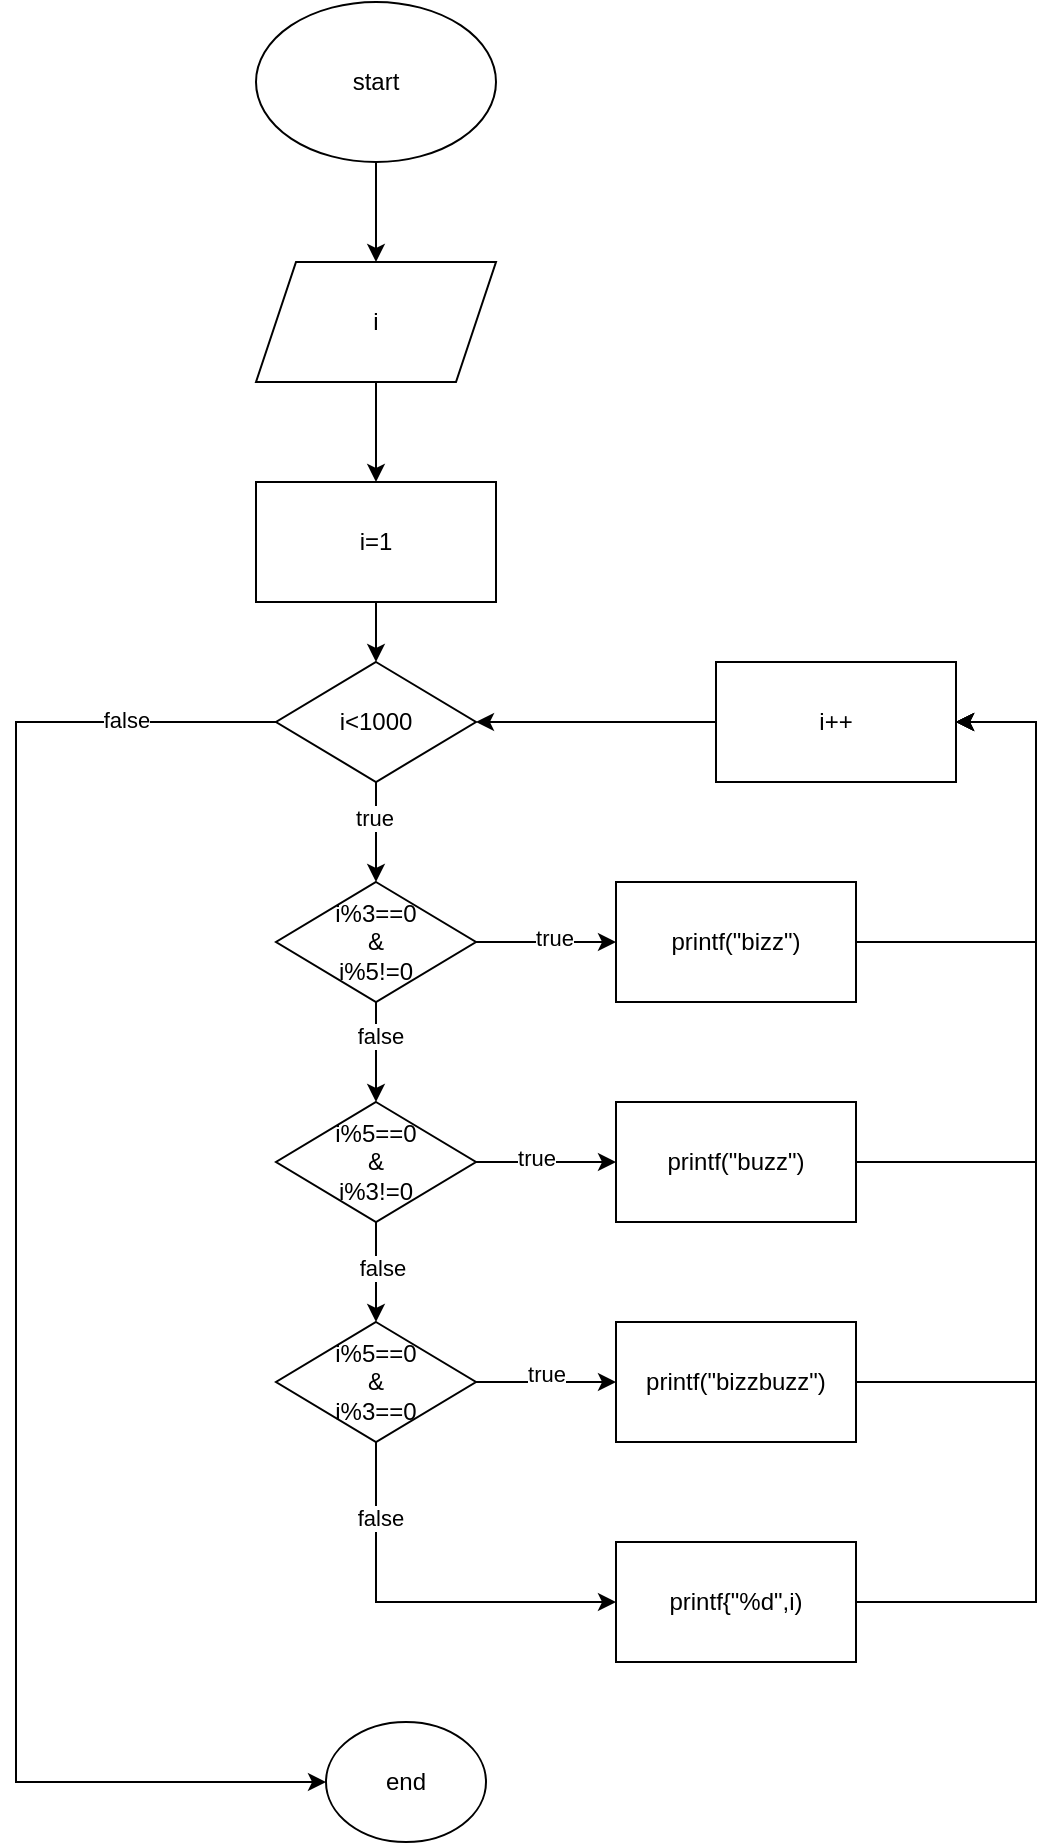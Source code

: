 <mxfile version="22.0.3" type="device" pages="4">
  <diagram name="Page-1" id="-jS2i4UFr-NuKql0OckS">
    <mxGraphModel dx="1050" dy="629" grid="1" gridSize="10" guides="1" tooltips="1" connect="1" arrows="1" fold="1" page="1" pageScale="1" pageWidth="850" pageHeight="1100" math="0" shadow="0">
      <root>
        <mxCell id="0" />
        <mxCell id="1" parent="0" />
        <mxCell id="IzFt6nqaDhtdbvrA9WyH-3" value="" style="edgeStyle=orthogonalEdgeStyle;rounded=0;orthogonalLoop=1;jettySize=auto;html=1;" edge="1" parent="1" source="IzFt6nqaDhtdbvrA9WyH-1" target="IzFt6nqaDhtdbvrA9WyH-2">
          <mxGeometry relative="1" as="geometry" />
        </mxCell>
        <mxCell id="IzFt6nqaDhtdbvrA9WyH-1" value="start" style="ellipse;whiteSpace=wrap;html=1;" vertex="1" parent="1">
          <mxGeometry x="390" y="40" width="120" height="80" as="geometry" />
        </mxCell>
        <mxCell id="IzFt6nqaDhtdbvrA9WyH-5" value="" style="edgeStyle=orthogonalEdgeStyle;rounded=0;orthogonalLoop=1;jettySize=auto;html=1;" edge="1" parent="1" source="IzFt6nqaDhtdbvrA9WyH-2" target="IzFt6nqaDhtdbvrA9WyH-7">
          <mxGeometry relative="1" as="geometry">
            <mxPoint x="450" y="280" as="targetPoint" />
          </mxGeometry>
        </mxCell>
        <mxCell id="IzFt6nqaDhtdbvrA9WyH-2" value="i" style="shape=parallelogram;perimeter=parallelogramPerimeter;whiteSpace=wrap;html=1;fixedSize=1;" vertex="1" parent="1">
          <mxGeometry x="390" y="170" width="120" height="60" as="geometry" />
        </mxCell>
        <mxCell id="IzFt6nqaDhtdbvrA9WyH-9" value="" style="edgeStyle=orthogonalEdgeStyle;rounded=0;orthogonalLoop=1;jettySize=auto;html=1;" edge="1" parent="1" source="IzFt6nqaDhtdbvrA9WyH-7" target="IzFt6nqaDhtdbvrA9WyH-8">
          <mxGeometry relative="1" as="geometry" />
        </mxCell>
        <mxCell id="IzFt6nqaDhtdbvrA9WyH-7" value="i=1" style="rounded=0;whiteSpace=wrap;html=1;" vertex="1" parent="1">
          <mxGeometry x="390" y="280" width="120" height="60" as="geometry" />
        </mxCell>
        <mxCell id="IzFt6nqaDhtdbvrA9WyH-11" value="" style="edgeStyle=orthogonalEdgeStyle;rounded=0;orthogonalLoop=1;jettySize=auto;html=1;" edge="1" parent="1" source="IzFt6nqaDhtdbvrA9WyH-8" target="IzFt6nqaDhtdbvrA9WyH-13">
          <mxGeometry relative="1" as="geometry">
            <mxPoint x="450" y="480" as="targetPoint" />
          </mxGeometry>
        </mxCell>
        <mxCell id="IzFt6nqaDhtdbvrA9WyH-12" value="true" style="edgeLabel;html=1;align=center;verticalAlign=middle;resizable=0;points=[];" vertex="1" connectable="0" parent="IzFt6nqaDhtdbvrA9WyH-11">
          <mxGeometry x="-0.295" y="-1" relative="1" as="geometry">
            <mxPoint as="offset" />
          </mxGeometry>
        </mxCell>
        <mxCell id="IzFt6nqaDhtdbvrA9WyH-40" value="" style="edgeStyle=orthogonalEdgeStyle;rounded=0;orthogonalLoop=1;jettySize=auto;html=1;" edge="1" parent="1" source="IzFt6nqaDhtdbvrA9WyH-8" target="IzFt6nqaDhtdbvrA9WyH-39">
          <mxGeometry relative="1" as="geometry">
            <Array as="points">
              <mxPoint x="270" y="400" />
              <mxPoint x="270" y="930" />
            </Array>
          </mxGeometry>
        </mxCell>
        <mxCell id="IzFt6nqaDhtdbvrA9WyH-41" value="false" style="edgeLabel;html=1;align=center;verticalAlign=middle;resizable=0;points=[];" vertex="1" connectable="0" parent="IzFt6nqaDhtdbvrA9WyH-40">
          <mxGeometry x="-0.816" y="-1" relative="1" as="geometry">
            <mxPoint as="offset" />
          </mxGeometry>
        </mxCell>
        <mxCell id="IzFt6nqaDhtdbvrA9WyH-8" value="i&amp;lt;1000" style="rhombus;whiteSpace=wrap;html=1;rounded=0;" vertex="1" parent="1">
          <mxGeometry x="400" y="370" width="100" height="60" as="geometry" />
        </mxCell>
        <mxCell id="IzFt6nqaDhtdbvrA9WyH-15" value="" style="edgeStyle=orthogonalEdgeStyle;rounded=0;orthogonalLoop=1;jettySize=auto;html=1;" edge="1" parent="1" source="IzFt6nqaDhtdbvrA9WyH-13" target="IzFt6nqaDhtdbvrA9WyH-14">
          <mxGeometry relative="1" as="geometry" />
        </mxCell>
        <mxCell id="IzFt6nqaDhtdbvrA9WyH-38" value="true" style="edgeLabel;html=1;align=center;verticalAlign=middle;resizable=0;points=[];" vertex="1" connectable="0" parent="IzFt6nqaDhtdbvrA9WyH-15">
          <mxGeometry x="0.12" y="2" relative="1" as="geometry">
            <mxPoint as="offset" />
          </mxGeometry>
        </mxCell>
        <mxCell id="IzFt6nqaDhtdbvrA9WyH-17" value="" style="edgeStyle=orthogonalEdgeStyle;rounded=0;orthogonalLoop=1;jettySize=auto;html=1;" edge="1" parent="1" source="IzFt6nqaDhtdbvrA9WyH-13" target="IzFt6nqaDhtdbvrA9WyH-16">
          <mxGeometry relative="1" as="geometry" />
        </mxCell>
        <mxCell id="IzFt6nqaDhtdbvrA9WyH-33" value="false" style="edgeLabel;html=1;align=center;verticalAlign=middle;resizable=0;points=[];" vertex="1" connectable="0" parent="IzFt6nqaDhtdbvrA9WyH-17">
          <mxGeometry x="-0.336" y="2" relative="1" as="geometry">
            <mxPoint as="offset" />
          </mxGeometry>
        </mxCell>
        <mxCell id="IzFt6nqaDhtdbvrA9WyH-13" value="i%3==0&lt;br&gt;&amp;amp;&lt;br&gt;i%5!=0" style="rhombus;whiteSpace=wrap;html=1;" vertex="1" parent="1">
          <mxGeometry x="400" y="480" width="100" height="60" as="geometry" />
        </mxCell>
        <mxCell id="IzFt6nqaDhtdbvrA9WyH-28" style="edgeStyle=orthogonalEdgeStyle;rounded=0;orthogonalLoop=1;jettySize=auto;html=1;exitX=1;exitY=0.5;exitDx=0;exitDy=0;" edge="1" parent="1" source="IzFt6nqaDhtdbvrA9WyH-14" target="IzFt6nqaDhtdbvrA9WyH-27">
          <mxGeometry relative="1" as="geometry">
            <Array as="points">
              <mxPoint x="780" y="510" />
              <mxPoint x="780" y="400" />
            </Array>
          </mxGeometry>
        </mxCell>
        <mxCell id="IzFt6nqaDhtdbvrA9WyH-14" value="printf(&quot;bizz&quot;)" style="whiteSpace=wrap;html=1;" vertex="1" parent="1">
          <mxGeometry x="570" y="480" width="120" height="60" as="geometry" />
        </mxCell>
        <mxCell id="IzFt6nqaDhtdbvrA9WyH-19" value="" style="edgeStyle=orthogonalEdgeStyle;rounded=0;orthogonalLoop=1;jettySize=auto;html=1;" edge="1" parent="1" source="IzFt6nqaDhtdbvrA9WyH-16" target="IzFt6nqaDhtdbvrA9WyH-18">
          <mxGeometry relative="1" as="geometry" />
        </mxCell>
        <mxCell id="IzFt6nqaDhtdbvrA9WyH-37" value="true" style="edgeLabel;html=1;align=center;verticalAlign=middle;resizable=0;points=[];" vertex="1" connectable="0" parent="IzFt6nqaDhtdbvrA9WyH-19">
          <mxGeometry x="-0.137" y="2" relative="1" as="geometry">
            <mxPoint as="offset" />
          </mxGeometry>
        </mxCell>
        <mxCell id="IzFt6nqaDhtdbvrA9WyH-21" value="" style="edgeStyle=orthogonalEdgeStyle;rounded=0;orthogonalLoop=1;jettySize=auto;html=1;" edge="1" parent="1" source="IzFt6nqaDhtdbvrA9WyH-16" target="IzFt6nqaDhtdbvrA9WyH-20">
          <mxGeometry relative="1" as="geometry" />
        </mxCell>
        <mxCell id="IzFt6nqaDhtdbvrA9WyH-34" value="false" style="edgeLabel;html=1;align=center;verticalAlign=middle;resizable=0;points=[];" vertex="1" connectable="0" parent="IzFt6nqaDhtdbvrA9WyH-21">
          <mxGeometry x="-0.096" y="3" relative="1" as="geometry">
            <mxPoint as="offset" />
          </mxGeometry>
        </mxCell>
        <mxCell id="IzFt6nqaDhtdbvrA9WyH-16" value="i%5==0&lt;br&gt;&amp;amp;&lt;br&gt;i%3!=0" style="rhombus;whiteSpace=wrap;html=1;" vertex="1" parent="1">
          <mxGeometry x="400" y="590" width="100" height="60" as="geometry" />
        </mxCell>
        <mxCell id="IzFt6nqaDhtdbvrA9WyH-29" style="edgeStyle=orthogonalEdgeStyle;rounded=0;orthogonalLoop=1;jettySize=auto;html=1;exitX=1;exitY=0.5;exitDx=0;exitDy=0;" edge="1" parent="1" source="IzFt6nqaDhtdbvrA9WyH-18" target="IzFt6nqaDhtdbvrA9WyH-27">
          <mxGeometry relative="1" as="geometry">
            <Array as="points">
              <mxPoint x="780" y="620" />
              <mxPoint x="780" y="400" />
            </Array>
          </mxGeometry>
        </mxCell>
        <mxCell id="IzFt6nqaDhtdbvrA9WyH-18" value="printf(&quot;buzz&quot;)" style="whiteSpace=wrap;html=1;" vertex="1" parent="1">
          <mxGeometry x="570" y="590" width="120" height="60" as="geometry" />
        </mxCell>
        <mxCell id="IzFt6nqaDhtdbvrA9WyH-23" style="edgeStyle=orthogonalEdgeStyle;rounded=0;orthogonalLoop=1;jettySize=auto;html=1;exitX=1;exitY=0.5;exitDx=0;exitDy=0;" edge="1" parent="1" source="IzFt6nqaDhtdbvrA9WyH-20" target="IzFt6nqaDhtdbvrA9WyH-22">
          <mxGeometry relative="1" as="geometry" />
        </mxCell>
        <mxCell id="IzFt6nqaDhtdbvrA9WyH-36" value="true" style="edgeLabel;html=1;align=center;verticalAlign=middle;resizable=0;points=[];" vertex="1" connectable="0" parent="IzFt6nqaDhtdbvrA9WyH-23">
          <mxGeometry x="0.006" y="4" relative="1" as="geometry">
            <mxPoint as="offset" />
          </mxGeometry>
        </mxCell>
        <mxCell id="IzFt6nqaDhtdbvrA9WyH-25" value="" style="edgeStyle=orthogonalEdgeStyle;rounded=0;orthogonalLoop=1;jettySize=auto;html=1;" edge="1" parent="1" source="IzFt6nqaDhtdbvrA9WyH-20" target="IzFt6nqaDhtdbvrA9WyH-24">
          <mxGeometry relative="1" as="geometry">
            <Array as="points">
              <mxPoint x="450" y="840" />
            </Array>
          </mxGeometry>
        </mxCell>
        <mxCell id="IzFt6nqaDhtdbvrA9WyH-35" value="false" style="edgeLabel;html=1;align=center;verticalAlign=middle;resizable=0;points=[];" vertex="1" connectable="0" parent="IzFt6nqaDhtdbvrA9WyH-25">
          <mxGeometry x="-0.618" y="2" relative="1" as="geometry">
            <mxPoint as="offset" />
          </mxGeometry>
        </mxCell>
        <mxCell id="IzFt6nqaDhtdbvrA9WyH-20" value="i%5==0&lt;br&gt;&amp;amp;&lt;br&gt;i%3==0" style="rhombus;whiteSpace=wrap;html=1;" vertex="1" parent="1">
          <mxGeometry x="400" y="700" width="100" height="60" as="geometry" />
        </mxCell>
        <mxCell id="IzFt6nqaDhtdbvrA9WyH-30" style="edgeStyle=orthogonalEdgeStyle;rounded=0;orthogonalLoop=1;jettySize=auto;html=1;exitX=1;exitY=0.5;exitDx=0;exitDy=0;" edge="1" parent="1" source="IzFt6nqaDhtdbvrA9WyH-22" target="IzFt6nqaDhtdbvrA9WyH-27">
          <mxGeometry relative="1" as="geometry">
            <Array as="points">
              <mxPoint x="780" y="730" />
              <mxPoint x="780" y="400" />
            </Array>
          </mxGeometry>
        </mxCell>
        <mxCell id="IzFt6nqaDhtdbvrA9WyH-22" value="printf(&quot;bizzbuzz&quot;)" style="whiteSpace=wrap;html=1;" vertex="1" parent="1">
          <mxGeometry x="570" y="700" width="120" height="60" as="geometry" />
        </mxCell>
        <mxCell id="IzFt6nqaDhtdbvrA9WyH-31" style="edgeStyle=orthogonalEdgeStyle;rounded=0;orthogonalLoop=1;jettySize=auto;html=1;exitX=1;exitY=0.5;exitDx=0;exitDy=0;" edge="1" parent="1" source="IzFt6nqaDhtdbvrA9WyH-24" target="IzFt6nqaDhtdbvrA9WyH-27">
          <mxGeometry relative="1" as="geometry">
            <Array as="points">
              <mxPoint x="780" y="840" />
              <mxPoint x="780" y="400" />
            </Array>
          </mxGeometry>
        </mxCell>
        <mxCell id="IzFt6nqaDhtdbvrA9WyH-24" value="printf{&quot;%d&quot;,i)" style="whiteSpace=wrap;html=1;" vertex="1" parent="1">
          <mxGeometry x="570" y="810" width="120" height="60" as="geometry" />
        </mxCell>
        <mxCell id="IzFt6nqaDhtdbvrA9WyH-32" style="edgeStyle=orthogonalEdgeStyle;rounded=0;orthogonalLoop=1;jettySize=auto;html=1;exitX=0;exitY=0.5;exitDx=0;exitDy=0;" edge="1" parent="1" source="IzFt6nqaDhtdbvrA9WyH-27" target="IzFt6nqaDhtdbvrA9WyH-8">
          <mxGeometry relative="1" as="geometry" />
        </mxCell>
        <mxCell id="IzFt6nqaDhtdbvrA9WyH-27" value="i++" style="whiteSpace=wrap;html=1;" vertex="1" parent="1">
          <mxGeometry x="620" y="370" width="120" height="60" as="geometry" />
        </mxCell>
        <mxCell id="IzFt6nqaDhtdbvrA9WyH-39" value="end" style="ellipse;whiteSpace=wrap;html=1;rounded=0;" vertex="1" parent="1">
          <mxGeometry x="425" y="900" width="80" height="60" as="geometry" />
        </mxCell>
      </root>
    </mxGraphModel>
  </diagram>
  <diagram id="QU2xuT99stngurpiIIqL" name="Page-2">
    <mxGraphModel dx="1050" dy="629" grid="1" gridSize="10" guides="1" tooltips="1" connect="1" arrows="1" fold="1" page="1" pageScale="1" pageWidth="850" pageHeight="1100" math="0" shadow="0">
      <root>
        <mxCell id="0" />
        <mxCell id="1" parent="0" />
        <mxCell id="pPW6ZAKakvggMHBrvbYt-3" value="" style="edgeStyle=orthogonalEdgeStyle;rounded=0;orthogonalLoop=1;jettySize=auto;html=1;" edge="1" parent="1" source="pPW6ZAKakvggMHBrvbYt-1" target="pPW6ZAKakvggMHBrvbYt-2">
          <mxGeometry relative="1" as="geometry" />
        </mxCell>
        <mxCell id="pPW6ZAKakvggMHBrvbYt-1" value="start" style="ellipse;whiteSpace=wrap;html=1;" vertex="1" parent="1">
          <mxGeometry x="340" y="70" width="120" height="80" as="geometry" />
        </mxCell>
        <mxCell id="pPW6ZAKakvggMHBrvbYt-5" value="" style="edgeStyle=orthogonalEdgeStyle;rounded=0;orthogonalLoop=1;jettySize=auto;html=1;" edge="1" parent="1" source="pPW6ZAKakvggMHBrvbYt-2" target="pPW6ZAKakvggMHBrvbYt-4">
          <mxGeometry relative="1" as="geometry" />
        </mxCell>
        <mxCell id="pPW6ZAKakvggMHBrvbYt-2" value="a,b,c,x,y" style="shape=parallelogram;perimeter=parallelogramPerimeter;whiteSpace=wrap;html=1;fixedSize=1;" vertex="1" parent="1">
          <mxGeometry x="340" y="200" width="120" height="60" as="geometry" />
        </mxCell>
        <mxCell id="pPW6ZAKakvggMHBrvbYt-7" value="" style="edgeStyle=orthogonalEdgeStyle;rounded=0;orthogonalLoop=1;jettySize=auto;html=1;" edge="1" parent="1" source="pPW6ZAKakvggMHBrvbYt-4" target="pPW6ZAKakvggMHBrvbYt-6">
          <mxGeometry relative="1" as="geometry" />
        </mxCell>
        <mxCell id="pPW6ZAKakvggMHBrvbYt-4" value="nhap x (3 chu so)" style="whiteSpace=wrap;html=1;" vertex="1" parent="1">
          <mxGeometry x="340" y="300" width="120" height="60" as="geometry" />
        </mxCell>
        <mxCell id="pPW6ZAKakvggMHBrvbYt-9" value="" style="edgeStyle=orthogonalEdgeStyle;rounded=0;orthogonalLoop=1;jettySize=auto;html=1;" edge="1" parent="1" source="pPW6ZAKakvggMHBrvbYt-6" target="pPW6ZAKakvggMHBrvbYt-8">
          <mxGeometry relative="1" as="geometry" />
        </mxCell>
        <mxCell id="pPW6ZAKakvggMHBrvbYt-6" value="a = x/100&lt;br&gt;b=x/10%10&lt;br&gt;c=x%10" style="whiteSpace=wrap;html=1;" vertex="1" parent="1">
          <mxGeometry x="340" y="400" width="120" height="70" as="geometry" />
        </mxCell>
        <mxCell id="pPW6ZAKakvggMHBrvbYt-11" value="" style="edgeStyle=orthogonalEdgeStyle;rounded=0;orthogonalLoop=1;jettySize=auto;html=1;" edge="1" parent="1" source="pPW6ZAKakvggMHBrvbYt-8" target="pPW6ZAKakvggMHBrvbYt-10">
          <mxGeometry relative="1" as="geometry" />
        </mxCell>
        <mxCell id="pPW6ZAKakvggMHBrvbYt-8" value="y=a*a*a+b*b*b+c*c*c" style="whiteSpace=wrap;html=1;" vertex="1" parent="1">
          <mxGeometry x="340" y="510" width="120" height="60" as="geometry" />
        </mxCell>
        <mxCell id="pPW6ZAKakvggMHBrvbYt-13" value="" style="edgeStyle=orthogonalEdgeStyle;rounded=0;orthogonalLoop=1;jettySize=auto;html=1;" edge="1" parent="1" source="pPW6ZAKakvggMHBrvbYt-10" target="pPW6ZAKakvggMHBrvbYt-19">
          <mxGeometry relative="1" as="geometry">
            <mxPoint x="530" y="690" as="targetPoint" />
          </mxGeometry>
        </mxCell>
        <mxCell id="pPW6ZAKakvggMHBrvbYt-17" value="true" style="edgeLabel;html=1;align=center;verticalAlign=middle;resizable=0;points=[];" vertex="1" connectable="0" parent="pPW6ZAKakvggMHBrvbYt-13">
          <mxGeometry x="-0.464" y="-2" relative="1" as="geometry">
            <mxPoint as="offset" />
          </mxGeometry>
        </mxCell>
        <mxCell id="pPW6ZAKakvggMHBrvbYt-16" value="" style="edgeStyle=orthogonalEdgeStyle;rounded=0;orthogonalLoop=1;jettySize=auto;html=1;" edge="1" parent="1" source="pPW6ZAKakvggMHBrvbYt-10" target="pPW6ZAKakvggMHBrvbYt-20">
          <mxGeometry relative="1" as="geometry">
            <mxPoint x="280" y="690" as="targetPoint" />
          </mxGeometry>
        </mxCell>
        <mxCell id="pPW6ZAKakvggMHBrvbYt-18" value="false" style="edgeLabel;html=1;align=center;verticalAlign=middle;resizable=0;points=[];" vertex="1" connectable="0" parent="pPW6ZAKakvggMHBrvbYt-16">
          <mxGeometry x="-0.529" y="2" relative="1" as="geometry">
            <mxPoint as="offset" />
          </mxGeometry>
        </mxCell>
        <mxCell id="pPW6ZAKakvggMHBrvbYt-10" value="y==x" style="rhombus;whiteSpace=wrap;html=1;" vertex="1" parent="1">
          <mxGeometry x="360" y="640" width="80" height="80" as="geometry" />
        </mxCell>
        <mxCell id="pPW6ZAKakvggMHBrvbYt-23" style="edgeStyle=orthogonalEdgeStyle;rounded=0;orthogonalLoop=1;jettySize=auto;html=1;exitX=0.5;exitY=1;exitDx=0;exitDy=0;" edge="1" parent="1" source="pPW6ZAKakvggMHBrvbYt-19" target="pPW6ZAKakvggMHBrvbYt-21">
          <mxGeometry relative="1" as="geometry" />
        </mxCell>
        <mxCell id="pPW6ZAKakvggMHBrvbYt-19" value="la so armstrong" style="rounded=0;whiteSpace=wrap;html=1;" vertex="1" parent="1">
          <mxGeometry x="510" y="670" width="120" height="60" as="geometry" />
        </mxCell>
        <mxCell id="pPW6ZAKakvggMHBrvbYt-22" value="" style="edgeStyle=orthogonalEdgeStyle;rounded=0;orthogonalLoop=1;jettySize=auto;html=1;" edge="1" parent="1" source="pPW6ZAKakvggMHBrvbYt-20" target="pPW6ZAKakvggMHBrvbYt-21">
          <mxGeometry relative="1" as="geometry">
            <Array as="points">
              <mxPoint x="210" y="770" />
              <mxPoint x="400" y="770" />
            </Array>
          </mxGeometry>
        </mxCell>
        <mxCell id="pPW6ZAKakvggMHBrvbYt-20" value="khong la so armstrong" style="rounded=0;whiteSpace=wrap;html=1;" vertex="1" parent="1">
          <mxGeometry x="150" y="670" width="120" height="60" as="geometry" />
        </mxCell>
        <mxCell id="pPW6ZAKakvggMHBrvbYt-25" value="" style="edgeStyle=orthogonalEdgeStyle;rounded=0;orthogonalLoop=1;jettySize=auto;html=1;" edge="1" parent="1" source="pPW6ZAKakvggMHBrvbYt-21" target="pPW6ZAKakvggMHBrvbYt-24">
          <mxGeometry relative="1" as="geometry" />
        </mxCell>
        <mxCell id="pPW6ZAKakvggMHBrvbYt-21" value="in kq ra man hinh" style="shape=parallelogram;perimeter=parallelogramPerimeter;whiteSpace=wrap;html=1;fixedSize=1;rounded=0;" vertex="1" parent="1">
          <mxGeometry x="340" y="810" width="120" height="60" as="geometry" />
        </mxCell>
        <mxCell id="pPW6ZAKakvggMHBrvbYt-24" value="end" style="ellipse;whiteSpace=wrap;html=1;rounded=0;" vertex="1" parent="1">
          <mxGeometry x="340" y="920" width="120" height="80" as="geometry" />
        </mxCell>
      </root>
    </mxGraphModel>
  </diagram>
  <diagram id="Uv_Kap-t7XnMKIQPNA03" name="Page-3">
    <mxGraphModel dx="1050" dy="629" grid="1" gridSize="10" guides="1" tooltips="1" connect="1" arrows="1" fold="1" page="1" pageScale="1" pageWidth="850" pageHeight="1100" math="0" shadow="0">
      <root>
        <mxCell id="0" />
        <mxCell id="1" parent="0" />
        <mxCell id="ogcF8YR4WmKuzf9S0ebU-3" style="edgeStyle=orthogonalEdgeStyle;rounded=0;orthogonalLoop=1;jettySize=auto;html=1;exitX=0.5;exitY=1;exitDx=0;exitDy=0;" edge="1" parent="1" source="ogcF8YR4WmKuzf9S0ebU-1" target="ogcF8YR4WmKuzf9S0ebU-2">
          <mxGeometry relative="1" as="geometry" />
        </mxCell>
        <mxCell id="ogcF8YR4WmKuzf9S0ebU-1" value="" style="ellipse;whiteSpace=wrap;html=1;" vertex="1" parent="1">
          <mxGeometry x="380" y="100" width="120" height="80" as="geometry" />
        </mxCell>
        <mxCell id="ogcF8YR4WmKuzf9S0ebU-5" value="" style="edgeStyle=orthogonalEdgeStyle;rounded=0;orthogonalLoop=1;jettySize=auto;html=1;" edge="1" parent="1" source="ogcF8YR4WmKuzf9S0ebU-2" target="ogcF8YR4WmKuzf9S0ebU-4">
          <mxGeometry relative="1" as="geometry" />
        </mxCell>
        <mxCell id="ogcF8YR4WmKuzf9S0ebU-2" value="goc,laixuat,laihangthang,lai,n,time" style="shape=parallelogram;perimeter=parallelogramPerimeter;whiteSpace=wrap;html=1;fixedSize=1;" vertex="1" parent="1">
          <mxGeometry x="315" y="210" width="250" height="40" as="geometry" />
        </mxCell>
        <mxCell id="ogcF8YR4WmKuzf9S0ebU-7" value="" style="edgeStyle=orthogonalEdgeStyle;rounded=0;orthogonalLoop=1;jettySize=auto;html=1;" edge="1" parent="1" source="ogcF8YR4WmKuzf9S0ebU-4" target="ogcF8YR4WmKuzf9S0ebU-6">
          <mxGeometry relative="1" as="geometry" />
        </mxCell>
        <mxCell id="ogcF8YR4WmKuzf9S0ebU-4" value="lai = o&lt;br&gt;nhap vao tien goc&lt;br&gt;nhap vao lai xuat hang thang&lt;br&gt;nhap vao so thang gui" style="whiteSpace=wrap;html=1;" vertex="1" parent="1">
          <mxGeometry x="350" y="290" width="180" height="60" as="geometry" />
        </mxCell>
        <mxCell id="ogcF8YR4WmKuzf9S0ebU-9" value="" style="edgeStyle=orthogonalEdgeStyle;rounded=0;orthogonalLoop=1;jettySize=auto;html=1;" edge="1" parent="1" source="ogcF8YR4WmKuzf9S0ebU-6" target="ogcF8YR4WmKuzf9S0ebU-8">
          <mxGeometry relative="1" as="geometry" />
        </mxCell>
        <mxCell id="ogcF8YR4WmKuzf9S0ebU-6" value="n=1" style="whiteSpace=wrap;html=1;" vertex="1" parent="1">
          <mxGeometry x="390" y="380" width="100" height="50" as="geometry" />
        </mxCell>
        <mxCell id="ogcF8YR4WmKuzf9S0ebU-11" value="" style="edgeStyle=orthogonalEdgeStyle;rounded=0;orthogonalLoop=1;jettySize=auto;html=1;" edge="1" parent="1" source="ogcF8YR4WmKuzf9S0ebU-8" target="ogcF8YR4WmKuzf9S0ebU-10">
          <mxGeometry relative="1" as="geometry" />
        </mxCell>
        <mxCell id="ogcF8YR4WmKuzf9S0ebU-18" value="true" style="edgeLabel;html=1;align=center;verticalAlign=middle;resizable=0;points=[];" vertex="1" connectable="0" parent="ogcF8YR4WmKuzf9S0ebU-11">
          <mxGeometry x="-0.616" y="1" relative="1" as="geometry">
            <mxPoint as="offset" />
          </mxGeometry>
        </mxCell>
        <mxCell id="ogcF8YR4WmKuzf9S0ebU-16" value="" style="edgeStyle=orthogonalEdgeStyle;rounded=0;orthogonalLoop=1;jettySize=auto;html=1;" edge="1" parent="1" source="ogcF8YR4WmKuzf9S0ebU-8" target="ogcF8YR4WmKuzf9S0ebU-15">
          <mxGeometry relative="1" as="geometry">
            <Array as="points">
              <mxPoint x="310" y="505" />
              <mxPoint x="310" y="850" />
            </Array>
          </mxGeometry>
        </mxCell>
        <mxCell id="ogcF8YR4WmKuzf9S0ebU-19" value="false" style="edgeLabel;html=1;align=center;verticalAlign=middle;resizable=0;points=[];" vertex="1" connectable="0" parent="ogcF8YR4WmKuzf9S0ebU-16">
          <mxGeometry x="-0.148" y="1" relative="1" as="geometry">
            <mxPoint as="offset" />
          </mxGeometry>
        </mxCell>
        <mxCell id="ogcF8YR4WmKuzf9S0ebU-8" value="n&amp;lt;time" style="rhombus;whiteSpace=wrap;html=1;" vertex="1" parent="1">
          <mxGeometry x="400" y="470" width="80" height="70" as="geometry" />
        </mxCell>
        <mxCell id="ogcF8YR4WmKuzf9S0ebU-13" value="" style="edgeStyle=orthogonalEdgeStyle;rounded=0;orthogonalLoop=1;jettySize=auto;html=1;" edge="1" parent="1" source="ogcF8YR4WmKuzf9S0ebU-10" target="ogcF8YR4WmKuzf9S0ebU-12">
          <mxGeometry relative="1" as="geometry" />
        </mxCell>
        <mxCell id="ogcF8YR4WmKuzf9S0ebU-10" value="&lt;div&gt;laihangthang = goc * laixuat&lt;/div&gt;&lt;div&gt;lai += laihangthang&lt;/div&gt;&lt;div&gt;&lt;span style=&quot;background-color: initial;&quot;&gt;&lt;span style=&quot;white-space: pre;&quot;&gt;&amp;nbsp;&lt;/span&gt;&lt;/span&gt;&lt;span style=&quot;background-color: initial;&quot;&gt;goc += laihangthang&lt;/span&gt;&lt;/div&gt;" style="whiteSpace=wrap;html=1;align=center;" vertex="1" parent="1">
          <mxGeometry x="345" y="570" width="190" height="60" as="geometry" />
        </mxCell>
        <mxCell id="ogcF8YR4WmKuzf9S0ebU-14" style="edgeStyle=orthogonalEdgeStyle;rounded=0;orthogonalLoop=1;jettySize=auto;html=1;exitX=1;exitY=0.5;exitDx=0;exitDy=0;" edge="1" parent="1" source="ogcF8YR4WmKuzf9S0ebU-12" target="ogcF8YR4WmKuzf9S0ebU-8">
          <mxGeometry relative="1" as="geometry">
            <Array as="points">
              <mxPoint x="570" y="710" />
              <mxPoint x="570" y="505" />
            </Array>
          </mxGeometry>
        </mxCell>
        <mxCell id="ogcF8YR4WmKuzf9S0ebU-12" value="n++" style="whiteSpace=wrap;html=1;" vertex="1" parent="1">
          <mxGeometry x="380" y="680" width="120" height="60" as="geometry" />
        </mxCell>
        <mxCell id="ogcF8YR4WmKuzf9S0ebU-15" value="end" style="ellipse;whiteSpace=wrap;html=1;" vertex="1" parent="1">
          <mxGeometry x="375" y="810" width="130" height="80" as="geometry" />
        </mxCell>
      </root>
    </mxGraphModel>
  </diagram>
  <diagram id="Z6N0oJPBSKWl1M8VxMCS" name="Page-4">
    <mxGraphModel dx="1050" dy="629" grid="1" gridSize="10" guides="1" tooltips="1" connect="1" arrows="1" fold="1" page="1" pageScale="1" pageWidth="850" pageHeight="1100" math="0" shadow="0">
      <root>
        <mxCell id="0" />
        <mxCell id="1" parent="0" />
        <mxCell id="xpbOLWerYxQDV-wl1dMb-3" style="edgeStyle=orthogonalEdgeStyle;rounded=0;orthogonalLoop=1;jettySize=auto;html=1;exitX=0.5;exitY=1;exitDx=0;exitDy=0;" edge="1" parent="1" source="xpbOLWerYxQDV-wl1dMb-1" target="xpbOLWerYxQDV-wl1dMb-2">
          <mxGeometry relative="1" as="geometry" />
        </mxCell>
        <mxCell id="xpbOLWerYxQDV-wl1dMb-1" value="start" style="ellipse;whiteSpace=wrap;html=1;" vertex="1" parent="1">
          <mxGeometry x="320" y="50" width="120" height="80" as="geometry" />
        </mxCell>
        <mxCell id="xpbOLWerYxQDV-wl1dMb-5" value="" style="edgeStyle=orthogonalEdgeStyle;rounded=0;orthogonalLoop=1;jettySize=auto;html=1;" edge="1" parent="1" source="xpbOLWerYxQDV-wl1dMb-2" target="xpbOLWerYxQDV-wl1dMb-4">
          <mxGeometry relative="1" as="geometry" />
        </mxCell>
        <mxCell id="xpbOLWerYxQDV-wl1dMb-2" value="n,i,sum=0,e" style="shape=parallelogram;perimeter=parallelogramPerimeter;whiteSpace=wrap;html=1;fixedSize=1;" vertex="1" parent="1">
          <mxGeometry x="320" y="180" width="120" height="60" as="geometry" />
        </mxCell>
        <mxCell id="xpbOLWerYxQDV-wl1dMb-7" value="" style="edgeStyle=orthogonalEdgeStyle;rounded=0;orthogonalLoop=1;jettySize=auto;html=1;" edge="1" parent="1" source="xpbOLWerYxQDV-wl1dMb-4" target="xpbOLWerYxQDV-wl1dMb-8">
          <mxGeometry relative="1" as="geometry">
            <mxPoint x="380" y="400" as="targetPoint" />
          </mxGeometry>
        </mxCell>
        <mxCell id="xpbOLWerYxQDV-wl1dMb-4" value="nhap so nguyen n&lt;br&gt;in ra cac lua chon&lt;br&gt;" style="whiteSpace=wrap;html=1;" vertex="1" parent="1">
          <mxGeometry x="310" y="290" width="140" height="60" as="geometry" />
        </mxCell>
        <mxCell id="xpbOLWerYxQDV-wl1dMb-8" value="nhap lua chon" style="rounded=0;whiteSpace=wrap;html=1;" vertex="1" parent="1">
          <mxGeometry x="320" y="400" width="120" height="60" as="geometry" />
        </mxCell>
      </root>
    </mxGraphModel>
  </diagram>
</mxfile>
